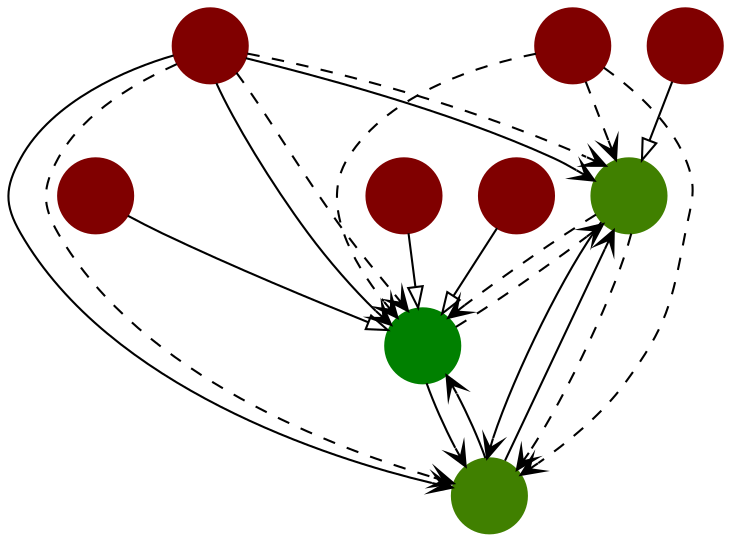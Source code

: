 digraph classes {
 fontname = "Bitstream Vera Sans"
 fontsize = 8
 overlap=false
 node [ fontname = "Bitstream Vera Sans" fontsize = 8 shape = "circle" style="filled" label=""]
 edge [ fontname = "Bitstream Vera Sans" fontsize = 8 ]
edge[arrowhead = "empty"; style= "solid"]
InternalUser -> User
Book -> Document
TechnicalReport -> Document
Journal -> Document
edge[arrowhead = "empty"; style = "dashed"]
edge[arrowhead = "open"; style = "solid"]
Loan -> Document
Loan -> User
User -> Loan
Library -> Document
Library -> Loan
Document -> Loan
Library -> User
edge[arrowhead = "open"; style = "dashed"]
User -> Document
User -> Loan
Main -> User
Library -> User
Main -> Loan
Library -> Document
Library -> Loan
Main -> Document
Document -> User
"InternalUser" [
	color="0., 1.0, 0.5"
 ]
"Book" [
	color="0., 1.0, 0.5"
 ]
"User" [
	color="0.25, 1.0, 0.5"
 ]
"Loan" [
	color="0.25, 1.0, 0.5"
 ]
"TechnicalReport" [
	color="0., 1.0, 0.5"
 ]
"Document" [
	color="0.3333333333, 1.0, 0.5"
 ]
"Library" [
	color="0., 1.0, 0.5"
 ]
"Journal" [
	color="0., 1.0, 0.5"
 ]
"Main" [
	color="0., 1.0, 0.5"
 ]
}
